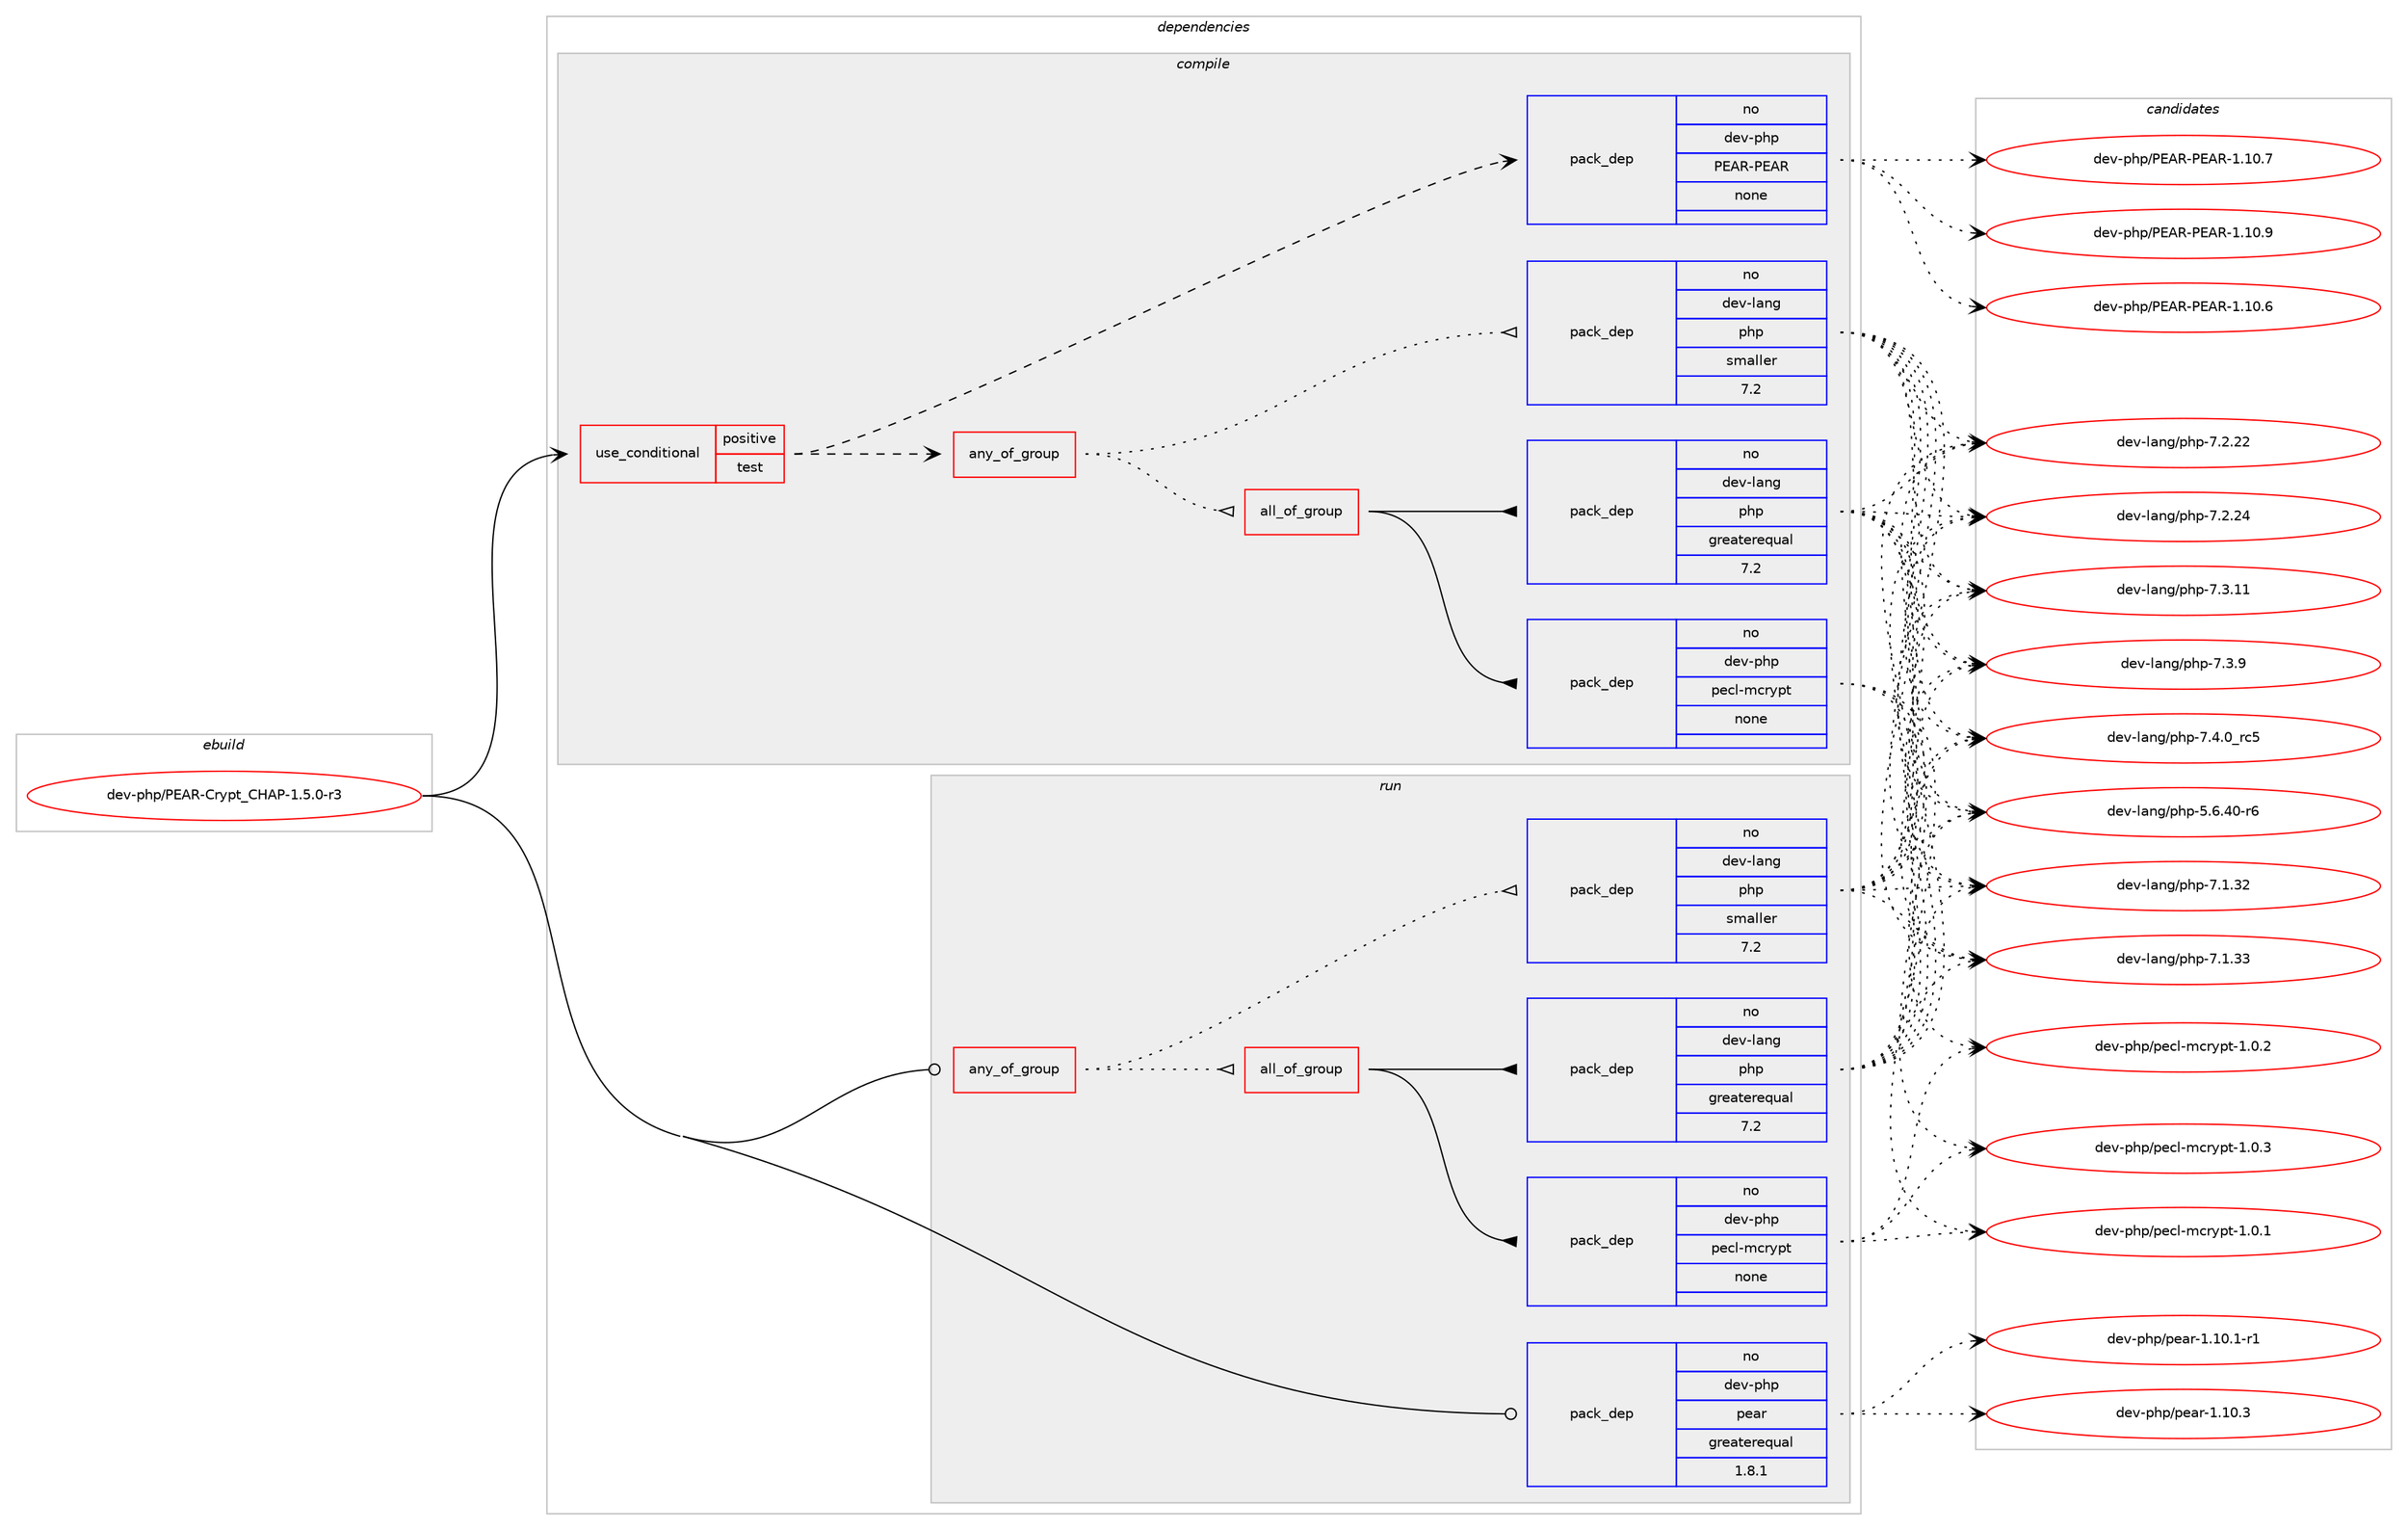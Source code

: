 digraph prolog {

# *************
# Graph options
# *************

newrank=true;
concentrate=true;
compound=true;
graph [rankdir=LR,fontname=Helvetica,fontsize=10,ranksep=1.5];#, ranksep=2.5, nodesep=0.2];
edge  [arrowhead=vee];
node  [fontname=Helvetica,fontsize=10];

# **********
# The ebuild
# **********

subgraph cluster_leftcol {
color=gray;
rank=same;
label=<<i>ebuild</i>>;
id [label="dev-php/PEAR-Crypt_CHAP-1.5.0-r3", color=red, width=4, href="../dev-php/PEAR-Crypt_CHAP-1.5.0-r3.svg"];
}

# ****************
# The dependencies
# ****************

subgraph cluster_midcol {
color=gray;
label=<<i>dependencies</i>>;
subgraph cluster_compile {
fillcolor="#eeeeee";
style=filled;
label=<<i>compile</i>>;
subgraph cond134658 {
dependency588905 [label=<<TABLE BORDER="0" CELLBORDER="1" CELLSPACING="0" CELLPADDING="4"><TR><TD ROWSPAN="3" CELLPADDING="10">use_conditional</TD></TR><TR><TD>positive</TD></TR><TR><TD>test</TD></TR></TABLE>>, shape=none, color=red];
subgraph any11300 {
dependency588906 [label=<<TABLE BORDER="0" CELLBORDER="1" CELLSPACING="0" CELLPADDING="4"><TR><TD CELLPADDING="10">any_of_group</TD></TR></TABLE>>, shape=none, color=red];subgraph all366 {
dependency588907 [label=<<TABLE BORDER="0" CELLBORDER="1" CELLSPACING="0" CELLPADDING="4"><TR><TD CELLPADDING="10">all_of_group</TD></TR></TABLE>>, shape=none, color=red];subgraph pack442584 {
dependency588908 [label=<<TABLE BORDER="0" CELLBORDER="1" CELLSPACING="0" CELLPADDING="4" WIDTH="220"><TR><TD ROWSPAN="6" CELLPADDING="30">pack_dep</TD></TR><TR><TD WIDTH="110">no</TD></TR><TR><TD>dev-php</TD></TR><TR><TD>pecl-mcrypt</TD></TR><TR><TD>none</TD></TR><TR><TD></TD></TR></TABLE>>, shape=none, color=blue];
}
dependency588907:e -> dependency588908:w [weight=20,style="solid",arrowhead="inv"];
subgraph pack442585 {
dependency588909 [label=<<TABLE BORDER="0" CELLBORDER="1" CELLSPACING="0" CELLPADDING="4" WIDTH="220"><TR><TD ROWSPAN="6" CELLPADDING="30">pack_dep</TD></TR><TR><TD WIDTH="110">no</TD></TR><TR><TD>dev-lang</TD></TR><TR><TD>php</TD></TR><TR><TD>greaterequal</TD></TR><TR><TD>7.2</TD></TR></TABLE>>, shape=none, color=blue];
}
dependency588907:e -> dependency588909:w [weight=20,style="solid",arrowhead="inv"];
}
dependency588906:e -> dependency588907:w [weight=20,style="dotted",arrowhead="oinv"];
subgraph pack442586 {
dependency588910 [label=<<TABLE BORDER="0" CELLBORDER="1" CELLSPACING="0" CELLPADDING="4" WIDTH="220"><TR><TD ROWSPAN="6" CELLPADDING="30">pack_dep</TD></TR><TR><TD WIDTH="110">no</TD></TR><TR><TD>dev-lang</TD></TR><TR><TD>php</TD></TR><TR><TD>smaller</TD></TR><TR><TD>7.2</TD></TR></TABLE>>, shape=none, color=blue];
}
dependency588906:e -> dependency588910:w [weight=20,style="dotted",arrowhead="oinv"];
}
dependency588905:e -> dependency588906:w [weight=20,style="dashed",arrowhead="vee"];
subgraph pack442587 {
dependency588911 [label=<<TABLE BORDER="0" CELLBORDER="1" CELLSPACING="0" CELLPADDING="4" WIDTH="220"><TR><TD ROWSPAN="6" CELLPADDING="30">pack_dep</TD></TR><TR><TD WIDTH="110">no</TD></TR><TR><TD>dev-php</TD></TR><TR><TD>PEAR-PEAR</TD></TR><TR><TD>none</TD></TR><TR><TD></TD></TR></TABLE>>, shape=none, color=blue];
}
dependency588905:e -> dependency588911:w [weight=20,style="dashed",arrowhead="vee"];
}
id:e -> dependency588905:w [weight=20,style="solid",arrowhead="vee"];
}
subgraph cluster_compileandrun {
fillcolor="#eeeeee";
style=filled;
label=<<i>compile and run</i>>;
}
subgraph cluster_run {
fillcolor="#eeeeee";
style=filled;
label=<<i>run</i>>;
subgraph any11301 {
dependency588912 [label=<<TABLE BORDER="0" CELLBORDER="1" CELLSPACING="0" CELLPADDING="4"><TR><TD CELLPADDING="10">any_of_group</TD></TR></TABLE>>, shape=none, color=red];subgraph all367 {
dependency588913 [label=<<TABLE BORDER="0" CELLBORDER="1" CELLSPACING="0" CELLPADDING="4"><TR><TD CELLPADDING="10">all_of_group</TD></TR></TABLE>>, shape=none, color=red];subgraph pack442588 {
dependency588914 [label=<<TABLE BORDER="0" CELLBORDER="1" CELLSPACING="0" CELLPADDING="4" WIDTH="220"><TR><TD ROWSPAN="6" CELLPADDING="30">pack_dep</TD></TR><TR><TD WIDTH="110">no</TD></TR><TR><TD>dev-php</TD></TR><TR><TD>pecl-mcrypt</TD></TR><TR><TD>none</TD></TR><TR><TD></TD></TR></TABLE>>, shape=none, color=blue];
}
dependency588913:e -> dependency588914:w [weight=20,style="solid",arrowhead="inv"];
subgraph pack442589 {
dependency588915 [label=<<TABLE BORDER="0" CELLBORDER="1" CELLSPACING="0" CELLPADDING="4" WIDTH="220"><TR><TD ROWSPAN="6" CELLPADDING="30">pack_dep</TD></TR><TR><TD WIDTH="110">no</TD></TR><TR><TD>dev-lang</TD></TR><TR><TD>php</TD></TR><TR><TD>greaterequal</TD></TR><TR><TD>7.2</TD></TR></TABLE>>, shape=none, color=blue];
}
dependency588913:e -> dependency588915:w [weight=20,style="solid",arrowhead="inv"];
}
dependency588912:e -> dependency588913:w [weight=20,style="dotted",arrowhead="oinv"];
subgraph pack442590 {
dependency588916 [label=<<TABLE BORDER="0" CELLBORDER="1" CELLSPACING="0" CELLPADDING="4" WIDTH="220"><TR><TD ROWSPAN="6" CELLPADDING="30">pack_dep</TD></TR><TR><TD WIDTH="110">no</TD></TR><TR><TD>dev-lang</TD></TR><TR><TD>php</TD></TR><TR><TD>smaller</TD></TR><TR><TD>7.2</TD></TR></TABLE>>, shape=none, color=blue];
}
dependency588912:e -> dependency588916:w [weight=20,style="dotted",arrowhead="oinv"];
}
id:e -> dependency588912:w [weight=20,style="solid",arrowhead="odot"];
subgraph pack442591 {
dependency588917 [label=<<TABLE BORDER="0" CELLBORDER="1" CELLSPACING="0" CELLPADDING="4" WIDTH="220"><TR><TD ROWSPAN="6" CELLPADDING="30">pack_dep</TD></TR><TR><TD WIDTH="110">no</TD></TR><TR><TD>dev-php</TD></TR><TR><TD>pear</TD></TR><TR><TD>greaterequal</TD></TR><TR><TD>1.8.1</TD></TR></TABLE>>, shape=none, color=blue];
}
id:e -> dependency588917:w [weight=20,style="solid",arrowhead="odot"];
}
}

# **************
# The candidates
# **************

subgraph cluster_choices {
rank=same;
color=gray;
label=<<i>candidates</i>>;

subgraph choice442584 {
color=black;
nodesep=1;
choice1001011184511210411247112101991084510999114121112116454946484649 [label="dev-php/pecl-mcrypt-1.0.1", color=red, width=4,href="../dev-php/pecl-mcrypt-1.0.1.svg"];
choice1001011184511210411247112101991084510999114121112116454946484650 [label="dev-php/pecl-mcrypt-1.0.2", color=red, width=4,href="../dev-php/pecl-mcrypt-1.0.2.svg"];
choice1001011184511210411247112101991084510999114121112116454946484651 [label="dev-php/pecl-mcrypt-1.0.3", color=red, width=4,href="../dev-php/pecl-mcrypt-1.0.3.svg"];
dependency588908:e -> choice1001011184511210411247112101991084510999114121112116454946484649:w [style=dotted,weight="100"];
dependency588908:e -> choice1001011184511210411247112101991084510999114121112116454946484650:w [style=dotted,weight="100"];
dependency588908:e -> choice1001011184511210411247112101991084510999114121112116454946484651:w [style=dotted,weight="100"];
}
subgraph choice442585 {
color=black;
nodesep=1;
choice100101118451089711010347112104112455346544652484511454 [label="dev-lang/php-5.6.40-r6", color=red, width=4,href="../dev-lang/php-5.6.40-r6.svg"];
choice10010111845108971101034711210411245554649465150 [label="dev-lang/php-7.1.32", color=red, width=4,href="../dev-lang/php-7.1.32.svg"];
choice10010111845108971101034711210411245554649465151 [label="dev-lang/php-7.1.33", color=red, width=4,href="../dev-lang/php-7.1.33.svg"];
choice10010111845108971101034711210411245554650465050 [label="dev-lang/php-7.2.22", color=red, width=4,href="../dev-lang/php-7.2.22.svg"];
choice10010111845108971101034711210411245554650465052 [label="dev-lang/php-7.2.24", color=red, width=4,href="../dev-lang/php-7.2.24.svg"];
choice10010111845108971101034711210411245554651464949 [label="dev-lang/php-7.3.11", color=red, width=4,href="../dev-lang/php-7.3.11.svg"];
choice100101118451089711010347112104112455546514657 [label="dev-lang/php-7.3.9", color=red, width=4,href="../dev-lang/php-7.3.9.svg"];
choice100101118451089711010347112104112455546524648951149953 [label="dev-lang/php-7.4.0_rc5", color=red, width=4,href="../dev-lang/php-7.4.0_rc5.svg"];
dependency588909:e -> choice100101118451089711010347112104112455346544652484511454:w [style=dotted,weight="100"];
dependency588909:e -> choice10010111845108971101034711210411245554649465150:w [style=dotted,weight="100"];
dependency588909:e -> choice10010111845108971101034711210411245554649465151:w [style=dotted,weight="100"];
dependency588909:e -> choice10010111845108971101034711210411245554650465050:w [style=dotted,weight="100"];
dependency588909:e -> choice10010111845108971101034711210411245554650465052:w [style=dotted,weight="100"];
dependency588909:e -> choice10010111845108971101034711210411245554651464949:w [style=dotted,weight="100"];
dependency588909:e -> choice100101118451089711010347112104112455546514657:w [style=dotted,weight="100"];
dependency588909:e -> choice100101118451089711010347112104112455546524648951149953:w [style=dotted,weight="100"];
}
subgraph choice442586 {
color=black;
nodesep=1;
choice100101118451089711010347112104112455346544652484511454 [label="dev-lang/php-5.6.40-r6", color=red, width=4,href="../dev-lang/php-5.6.40-r6.svg"];
choice10010111845108971101034711210411245554649465150 [label="dev-lang/php-7.1.32", color=red, width=4,href="../dev-lang/php-7.1.32.svg"];
choice10010111845108971101034711210411245554649465151 [label="dev-lang/php-7.1.33", color=red, width=4,href="../dev-lang/php-7.1.33.svg"];
choice10010111845108971101034711210411245554650465050 [label="dev-lang/php-7.2.22", color=red, width=4,href="../dev-lang/php-7.2.22.svg"];
choice10010111845108971101034711210411245554650465052 [label="dev-lang/php-7.2.24", color=red, width=4,href="../dev-lang/php-7.2.24.svg"];
choice10010111845108971101034711210411245554651464949 [label="dev-lang/php-7.3.11", color=red, width=4,href="../dev-lang/php-7.3.11.svg"];
choice100101118451089711010347112104112455546514657 [label="dev-lang/php-7.3.9", color=red, width=4,href="../dev-lang/php-7.3.9.svg"];
choice100101118451089711010347112104112455546524648951149953 [label="dev-lang/php-7.4.0_rc5", color=red, width=4,href="../dev-lang/php-7.4.0_rc5.svg"];
dependency588910:e -> choice100101118451089711010347112104112455346544652484511454:w [style=dotted,weight="100"];
dependency588910:e -> choice10010111845108971101034711210411245554649465150:w [style=dotted,weight="100"];
dependency588910:e -> choice10010111845108971101034711210411245554649465151:w [style=dotted,weight="100"];
dependency588910:e -> choice10010111845108971101034711210411245554650465050:w [style=dotted,weight="100"];
dependency588910:e -> choice10010111845108971101034711210411245554650465052:w [style=dotted,weight="100"];
dependency588910:e -> choice10010111845108971101034711210411245554651464949:w [style=dotted,weight="100"];
dependency588910:e -> choice100101118451089711010347112104112455546514657:w [style=dotted,weight="100"];
dependency588910:e -> choice100101118451089711010347112104112455546524648951149953:w [style=dotted,weight="100"];
}
subgraph choice442587 {
color=black;
nodesep=1;
choice100101118451121041124780696582458069658245494649484654 [label="dev-php/PEAR-PEAR-1.10.6", color=red, width=4,href="../dev-php/PEAR-PEAR-1.10.6.svg"];
choice100101118451121041124780696582458069658245494649484655 [label="dev-php/PEAR-PEAR-1.10.7", color=red, width=4,href="../dev-php/PEAR-PEAR-1.10.7.svg"];
choice100101118451121041124780696582458069658245494649484657 [label="dev-php/PEAR-PEAR-1.10.9", color=red, width=4,href="../dev-php/PEAR-PEAR-1.10.9.svg"];
dependency588911:e -> choice100101118451121041124780696582458069658245494649484654:w [style=dotted,weight="100"];
dependency588911:e -> choice100101118451121041124780696582458069658245494649484655:w [style=dotted,weight="100"];
dependency588911:e -> choice100101118451121041124780696582458069658245494649484657:w [style=dotted,weight="100"];
}
subgraph choice442588 {
color=black;
nodesep=1;
choice1001011184511210411247112101991084510999114121112116454946484649 [label="dev-php/pecl-mcrypt-1.0.1", color=red, width=4,href="../dev-php/pecl-mcrypt-1.0.1.svg"];
choice1001011184511210411247112101991084510999114121112116454946484650 [label="dev-php/pecl-mcrypt-1.0.2", color=red, width=4,href="../dev-php/pecl-mcrypt-1.0.2.svg"];
choice1001011184511210411247112101991084510999114121112116454946484651 [label="dev-php/pecl-mcrypt-1.0.3", color=red, width=4,href="../dev-php/pecl-mcrypt-1.0.3.svg"];
dependency588914:e -> choice1001011184511210411247112101991084510999114121112116454946484649:w [style=dotted,weight="100"];
dependency588914:e -> choice1001011184511210411247112101991084510999114121112116454946484650:w [style=dotted,weight="100"];
dependency588914:e -> choice1001011184511210411247112101991084510999114121112116454946484651:w [style=dotted,weight="100"];
}
subgraph choice442589 {
color=black;
nodesep=1;
choice100101118451089711010347112104112455346544652484511454 [label="dev-lang/php-5.6.40-r6", color=red, width=4,href="../dev-lang/php-5.6.40-r6.svg"];
choice10010111845108971101034711210411245554649465150 [label="dev-lang/php-7.1.32", color=red, width=4,href="../dev-lang/php-7.1.32.svg"];
choice10010111845108971101034711210411245554649465151 [label="dev-lang/php-7.1.33", color=red, width=4,href="../dev-lang/php-7.1.33.svg"];
choice10010111845108971101034711210411245554650465050 [label="dev-lang/php-7.2.22", color=red, width=4,href="../dev-lang/php-7.2.22.svg"];
choice10010111845108971101034711210411245554650465052 [label="dev-lang/php-7.2.24", color=red, width=4,href="../dev-lang/php-7.2.24.svg"];
choice10010111845108971101034711210411245554651464949 [label="dev-lang/php-7.3.11", color=red, width=4,href="../dev-lang/php-7.3.11.svg"];
choice100101118451089711010347112104112455546514657 [label="dev-lang/php-7.3.9", color=red, width=4,href="../dev-lang/php-7.3.9.svg"];
choice100101118451089711010347112104112455546524648951149953 [label="dev-lang/php-7.4.0_rc5", color=red, width=4,href="../dev-lang/php-7.4.0_rc5.svg"];
dependency588915:e -> choice100101118451089711010347112104112455346544652484511454:w [style=dotted,weight="100"];
dependency588915:e -> choice10010111845108971101034711210411245554649465150:w [style=dotted,weight="100"];
dependency588915:e -> choice10010111845108971101034711210411245554649465151:w [style=dotted,weight="100"];
dependency588915:e -> choice10010111845108971101034711210411245554650465050:w [style=dotted,weight="100"];
dependency588915:e -> choice10010111845108971101034711210411245554650465052:w [style=dotted,weight="100"];
dependency588915:e -> choice10010111845108971101034711210411245554651464949:w [style=dotted,weight="100"];
dependency588915:e -> choice100101118451089711010347112104112455546514657:w [style=dotted,weight="100"];
dependency588915:e -> choice100101118451089711010347112104112455546524648951149953:w [style=dotted,weight="100"];
}
subgraph choice442590 {
color=black;
nodesep=1;
choice100101118451089711010347112104112455346544652484511454 [label="dev-lang/php-5.6.40-r6", color=red, width=4,href="../dev-lang/php-5.6.40-r6.svg"];
choice10010111845108971101034711210411245554649465150 [label="dev-lang/php-7.1.32", color=red, width=4,href="../dev-lang/php-7.1.32.svg"];
choice10010111845108971101034711210411245554649465151 [label="dev-lang/php-7.1.33", color=red, width=4,href="../dev-lang/php-7.1.33.svg"];
choice10010111845108971101034711210411245554650465050 [label="dev-lang/php-7.2.22", color=red, width=4,href="../dev-lang/php-7.2.22.svg"];
choice10010111845108971101034711210411245554650465052 [label="dev-lang/php-7.2.24", color=red, width=4,href="../dev-lang/php-7.2.24.svg"];
choice10010111845108971101034711210411245554651464949 [label="dev-lang/php-7.3.11", color=red, width=4,href="../dev-lang/php-7.3.11.svg"];
choice100101118451089711010347112104112455546514657 [label="dev-lang/php-7.3.9", color=red, width=4,href="../dev-lang/php-7.3.9.svg"];
choice100101118451089711010347112104112455546524648951149953 [label="dev-lang/php-7.4.0_rc5", color=red, width=4,href="../dev-lang/php-7.4.0_rc5.svg"];
dependency588916:e -> choice100101118451089711010347112104112455346544652484511454:w [style=dotted,weight="100"];
dependency588916:e -> choice10010111845108971101034711210411245554649465150:w [style=dotted,weight="100"];
dependency588916:e -> choice10010111845108971101034711210411245554649465151:w [style=dotted,weight="100"];
dependency588916:e -> choice10010111845108971101034711210411245554650465050:w [style=dotted,weight="100"];
dependency588916:e -> choice10010111845108971101034711210411245554650465052:w [style=dotted,weight="100"];
dependency588916:e -> choice10010111845108971101034711210411245554651464949:w [style=dotted,weight="100"];
dependency588916:e -> choice100101118451089711010347112104112455546514657:w [style=dotted,weight="100"];
dependency588916:e -> choice100101118451089711010347112104112455546524648951149953:w [style=dotted,weight="100"];
}
subgraph choice442591 {
color=black;
nodesep=1;
choice100101118451121041124711210197114454946494846494511449 [label="dev-php/pear-1.10.1-r1", color=red, width=4,href="../dev-php/pear-1.10.1-r1.svg"];
choice10010111845112104112471121019711445494649484651 [label="dev-php/pear-1.10.3", color=red, width=4,href="../dev-php/pear-1.10.3.svg"];
dependency588917:e -> choice100101118451121041124711210197114454946494846494511449:w [style=dotted,weight="100"];
dependency588917:e -> choice10010111845112104112471121019711445494649484651:w [style=dotted,weight="100"];
}
}

}
